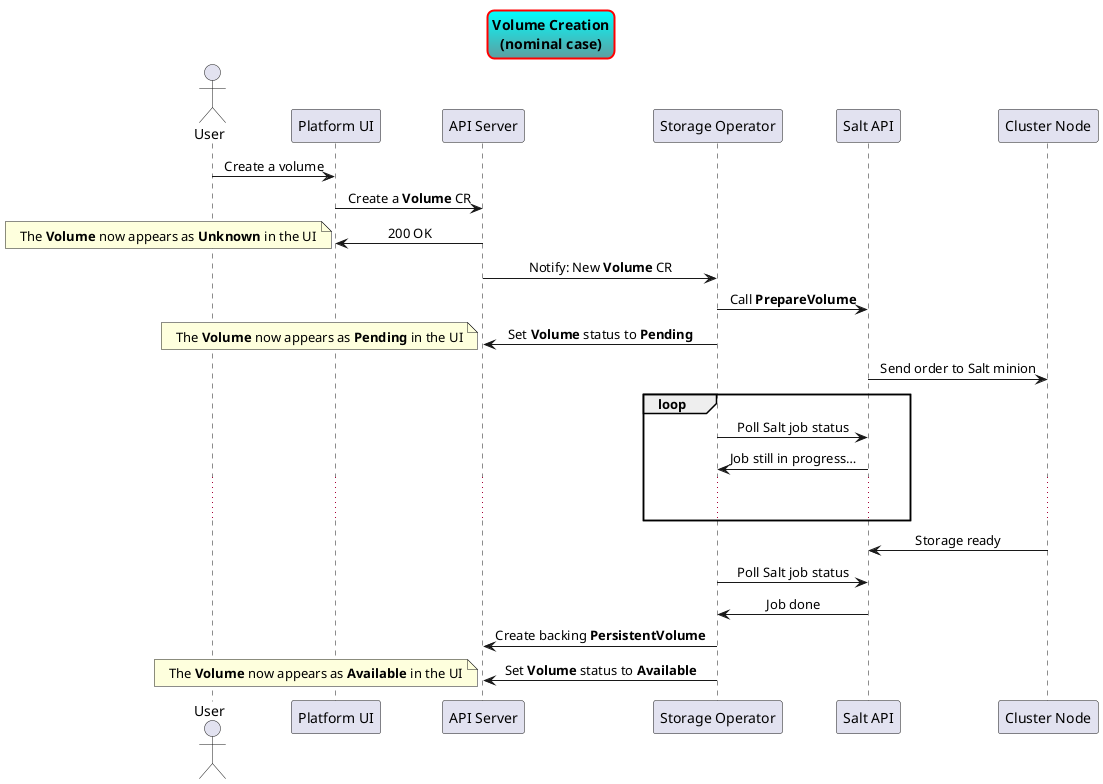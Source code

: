 @startuml

title Volume Creation\n(nominal case)
skinparam titleBorderRoundCorner 15
skinparam titleBorderThickness 2
skinparam titleBorderColor red
skinparam titleBackgroundColor Aqua-CadetBlue

skinparam defaultTextAlignment center

actor User
participant "Platform UI" as UI
participant "API Server" as API
participant "Storage Operator" as Operator
participant "Salt API" as Salt
participant "Cluster Node" as Node

User->UI: Create a volume
UI->API: Create a **Volume** CR
API->UI: 200 OK
note left: The **Volume** now appears as **Unknown** in the UI

API->Operator: Notify: New **Volume** CR
Operator->Salt: Call **PrepareVolume**
Operator->API: Set **Volume** status to **Pending**
note left: The **Volume** now appears as **Pending** in the UI

Salt->Node: Send order to Salt minion
loop
  Operator->Salt: Poll Salt job status
  Salt->Operator: Job still in progress…

  ... ...
end
Node->Salt: Storage ready
Operator->Salt: Poll Salt job status
Salt->Operator: Job done
Operator->API: Create backing **PersistentVolume**
deactivate API
Operator->API: Set **Volume** status to **Available**
note left: The **Volume** now appears as **Available** in the UI

@enduml